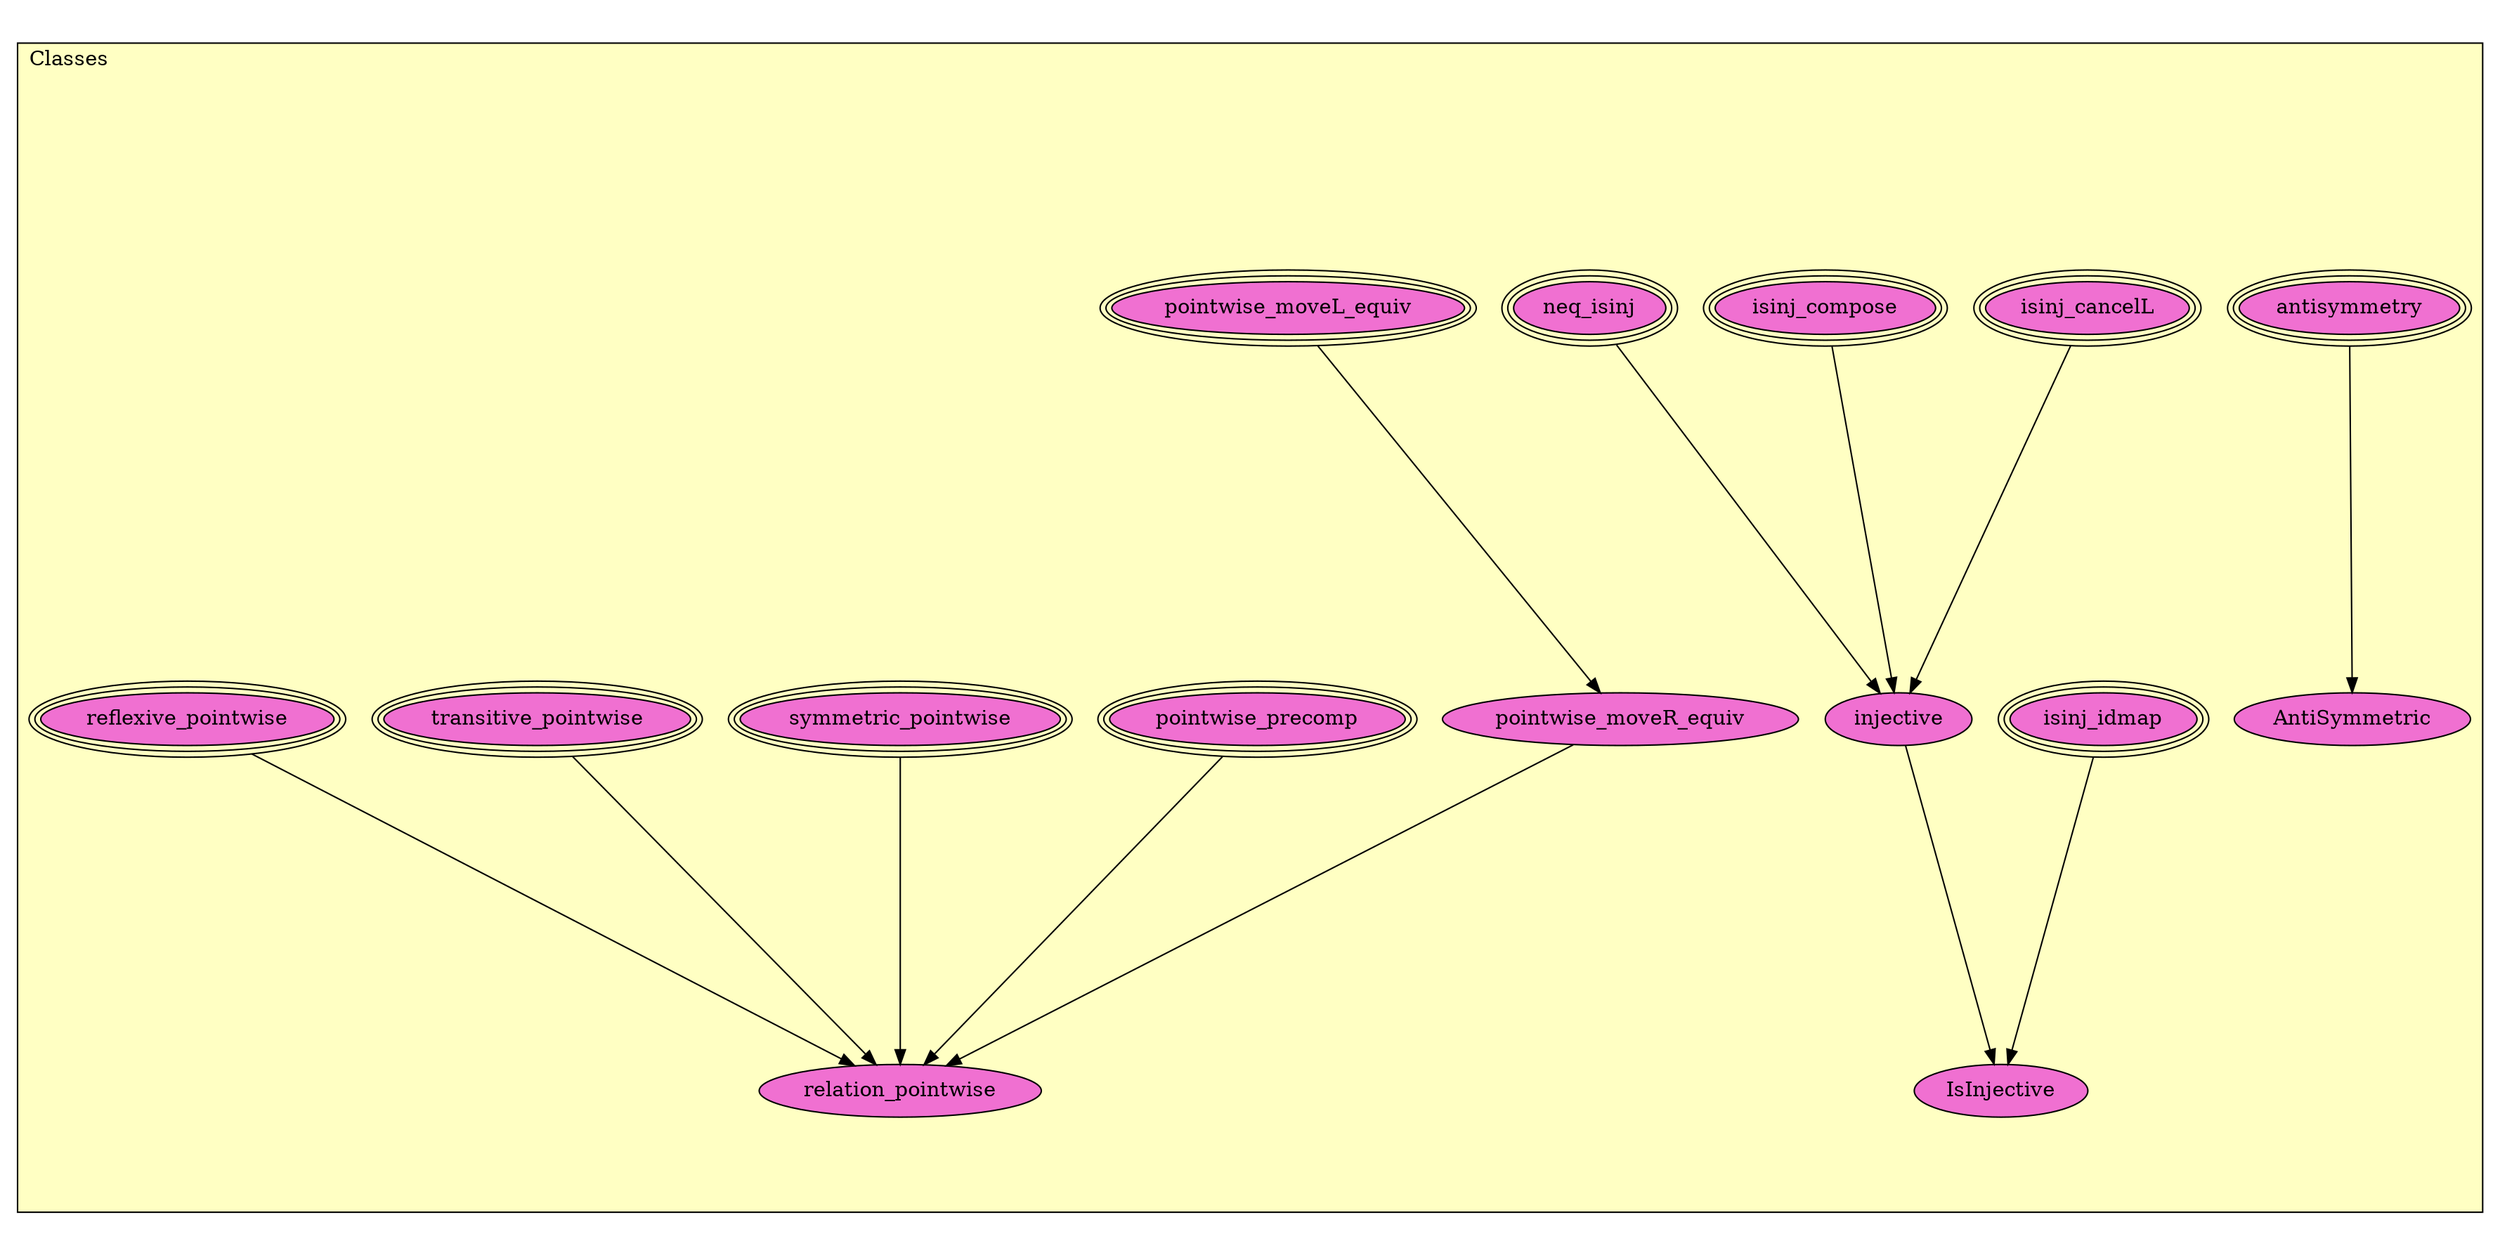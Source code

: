 digraph HoTT_Basics_Classes {
  graph [ratio=0.5]
  node [style=filled]
Classes_antisymmetry [label="antisymmetry", URL=<Classes.html#antisymmetry>, peripheries=3, fillcolor="#F070D1"] ;
Classes_AntiSymmetric [label="AntiSymmetric", URL=<Classes.html#AntiSymmetric>, fillcolor="#F070D1"] ;
Classes_isinj_cancelL [label="isinj_cancelL", URL=<Classes.html#isinj_cancelL>, peripheries=3, fillcolor="#F070D1"] ;
Classes_isinj_compose [label="isinj_compose", URL=<Classes.html#isinj_compose>, peripheries=3, fillcolor="#F070D1"] ;
Classes_isinj_idmap [label="isinj_idmap", URL=<Classes.html#isinj_idmap>, peripheries=3, fillcolor="#F070D1"] ;
Classes_neq_isinj [label="neq_isinj", URL=<Classes.html#neq_isinj>, peripheries=3, fillcolor="#F070D1"] ;
Classes_injective [label="injective", URL=<Classes.html#injective>, fillcolor="#F070D1"] ;
Classes_IsInjective [label="IsInjective", URL=<Classes.html#IsInjective>, fillcolor="#F070D1"] ;
Classes_pointwise_moveL_equiv [label="pointwise_moveL_equiv", URL=<Classes.html#pointwise_moveL_equiv>, peripheries=3, fillcolor="#F070D1"] ;
Classes_pointwise_moveR_equiv [label="pointwise_moveR_equiv", URL=<Classes.html#pointwise_moveR_equiv>, fillcolor="#F070D1"] ;
Classes_pointwise_precomp [label="pointwise_precomp", URL=<Classes.html#pointwise_precomp>, peripheries=3, fillcolor="#F070D1"] ;
Classes_symmetric_pointwise [label="symmetric_pointwise", URL=<Classes.html#symmetric_pointwise>, peripheries=3, fillcolor="#F070D1"] ;
Classes_transitive_pointwise [label="transitive_pointwise", URL=<Classes.html#transitive_pointwise>, peripheries=3, fillcolor="#F070D1"] ;
Classes_reflexive_pointwise [label="reflexive_pointwise", URL=<Classes.html#reflexive_pointwise>, peripheries=3, fillcolor="#F070D1"] ;
Classes_relation_pointwise [label="relation_pointwise", URL=<Classes.html#relation_pointwise>, fillcolor="#F070D1"] ;
  Classes_antisymmetry -> Classes_AntiSymmetric [] ;
  Classes_isinj_cancelL -> Classes_injective [] ;
  Classes_isinj_compose -> Classes_injective [] ;
  Classes_isinj_idmap -> Classes_IsInjective [] ;
  Classes_neq_isinj -> Classes_injective [] ;
  Classes_injective -> Classes_IsInjective [] ;
  Classes_pointwise_moveL_equiv -> Classes_pointwise_moveR_equiv [] ;
  Classes_pointwise_moveR_equiv -> Classes_relation_pointwise [] ;
  Classes_pointwise_precomp -> Classes_relation_pointwise [] ;
  Classes_symmetric_pointwise -> Classes_relation_pointwise [] ;
  Classes_transitive_pointwise -> Classes_relation_pointwise [] ;
  Classes_reflexive_pointwise -> Classes_relation_pointwise [] ;
subgraph cluster_Classes { label="Classes"; fillcolor="#FFFFC3"; labeljust=l; style=filled 
Classes_relation_pointwise; Classes_reflexive_pointwise; Classes_transitive_pointwise; Classes_symmetric_pointwise; Classes_pointwise_precomp; Classes_pointwise_moveR_equiv; Classes_pointwise_moveL_equiv; Classes_IsInjective; Classes_injective; Classes_neq_isinj; Classes_isinj_idmap; Classes_isinj_compose; Classes_isinj_cancelL; Classes_AntiSymmetric; Classes_antisymmetry; };
} /* END */

